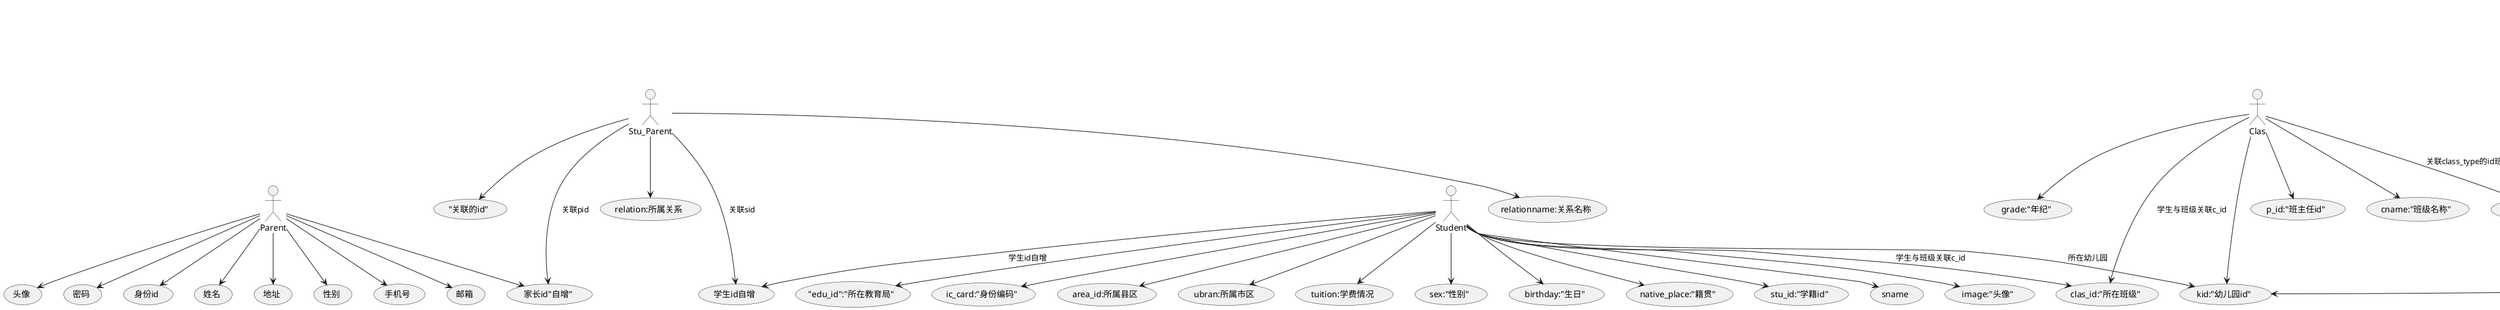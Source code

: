 @startuml

Student --> (学生id自增):学生id自增
Student --> (sname)
Student --> (image:"头像")
Student --> (sex:"性别")
Student --> (birthday:"生日")
Student --> (native_place:"籍贯")
Student --> (stu_id:"学籍id")
Student --> (kid:"幼儿园id"):所在幼儿园
Student --> (clas_id:"所在班级"):学生与班级关联c_id
Student --> ("edu_id":"所在教育局")
Student --> (ic_card:"身份编码")
Student --> (area_id:所属县区)
Student --> (ubran:所属市区)
Student --> (tuition:学费情况)


Parent--> (家长id"自增")
Parent--> (密码)
Parent--> (身份id)
Parent--> (姓名)
Parent--> (地址)
Parent--> (性别)
Parent--> (手机号)
Parent--> (邮箱)
Parent--> (头像)




Stu_Parent-->("关联的id")
Stu_Parent--->(学生id自增):关联sid
Stu_Parent--->(家长id"自增"):关联pid
Stu_Parent-->(relation:所属关系)
Stu_Parent-->(relationname:关系名称)

Clas--->(clas_id:"所在班级"):学生与班级关联c_id
Clas-->(cname:"班级名称")
Clas-->(grade:"年纪")
Clas-->(c_type:"班级类型"):关联class_type的id班级类型（小中大）
Clas-->(p_id:"班主任id")
Clas-->(kid:"幼儿园id")

Clas_Type--->(c_type:"班级类型"):关联ct_id
Clas_Type--->(name:"班级名称")

Kindergraten--->(kid:"幼儿园id"):所属幼儿园id
Kindergraten-->(kt_id:"幼儿园所属类型")
Kindergraten-->(address:"地址")
Kindergraten-->(kname:"幼儿园名称")
Kindergraten-->(edu_id:"教育局id")
Kindergraten-->(create_date:"创建时间")
Kindergraten-->(phone:"联系方式")
Kindergraten-->(legal_id:"法人id")
Kindergraten-->(annual:"年度总收入")
Kindergraten-->(rank:"等级")
Kindergraten-->(urban_id:"市区id"):所属市区
Kindergraten-->(area_id:"县区id"):所属县区

Kinder_Type-->(kt_id:"幼儿园所属类型"):定义类别（公办，民办）
Kinder_Type-->(kname:"名称")






@enduml